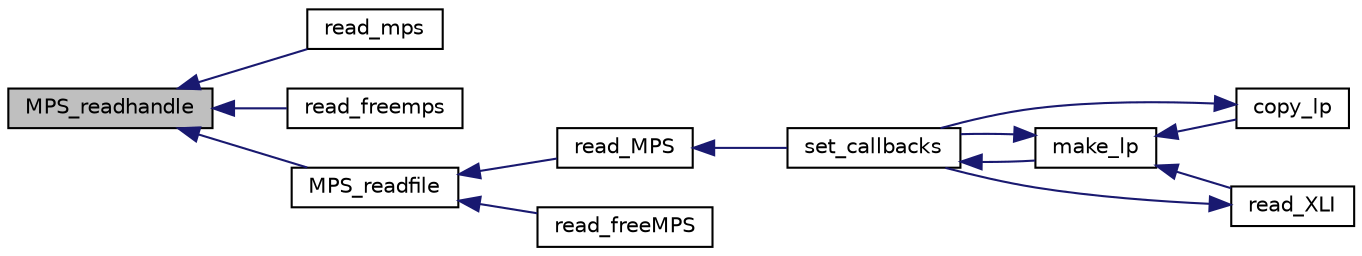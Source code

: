 digraph "MPS_readhandle"
{
  edge [fontname="Helvetica",fontsize="10",labelfontname="Helvetica",labelfontsize="10"];
  node [fontname="Helvetica",fontsize="10",shape=record];
  rankdir="LR";
  Node71 [label="MPS_readhandle",height=0.2,width=0.4,color="black", fillcolor="grey75", style="filled", fontcolor="black"];
  Node71 -> Node72 [dir="back",color="midnightblue",fontsize="10",style="solid",fontname="Helvetica"];
  Node72 [label="read_mps",height=0.2,width=0.4,color="black", fillcolor="white", style="filled",URL="$df/df7/lp__lib_8h.html#ab331749f216f3baa7cf785dbd1e891da"];
  Node71 -> Node73 [dir="back",color="midnightblue",fontsize="10",style="solid",fontname="Helvetica"];
  Node73 [label="read_freemps",height=0.2,width=0.4,color="black", fillcolor="white", style="filled",URL="$df/df7/lp__lib_8h.html#aa20d230557df91cec7878aeb9a54c080"];
  Node71 -> Node74 [dir="back",color="midnightblue",fontsize="10",style="solid",fontname="Helvetica"];
  Node74 [label="MPS_readfile",height=0.2,width=0.4,color="black", fillcolor="white", style="filled",URL="$d1/ddb/lp___m_p_s_8h.html#a252ece8e4e0ff97b9c4ffefcd5314fa2"];
  Node74 -> Node75 [dir="back",color="midnightblue",fontsize="10",style="solid",fontname="Helvetica"];
  Node75 [label="read_MPS",height=0.2,width=0.4,color="black", fillcolor="white", style="filled",URL="$df/df7/lp__lib_8h.html#ac9c857aa1327544dc606a451a50acd6f"];
  Node75 -> Node76 [dir="back",color="midnightblue",fontsize="10",style="solid",fontname="Helvetica"];
  Node76 [label="set_callbacks",height=0.2,width=0.4,color="black", fillcolor="white", style="filled",URL="$df/df7/lp__lib_8h.html#a929e8acb9704f61e16927c915c15cd07"];
  Node76 -> Node77 [dir="back",color="midnightblue",fontsize="10",style="solid",fontname="Helvetica"];
  Node77 [label="make_lp",height=0.2,width=0.4,color="black", fillcolor="white", style="filled",URL="$df/df7/lp__lib_8h.html#a68a0333d84dd944f67e2a0ec72e346a9"];
  Node77 -> Node78 [dir="back",color="midnightblue",fontsize="10",style="solid",fontname="Helvetica"];
  Node78 [label="copy_lp",height=0.2,width=0.4,color="black", fillcolor="white", style="filled",URL="$df/df7/lp__lib_8h.html#aca83ecdbc200b414db491306f3070ae9"];
  Node78 -> Node76 [dir="back",color="midnightblue",fontsize="10",style="solid",fontname="Helvetica"];
  Node77 -> Node76 [dir="back",color="midnightblue",fontsize="10",style="solid",fontname="Helvetica"];
  Node77 -> Node79 [dir="back",color="midnightblue",fontsize="10",style="solid",fontname="Helvetica"];
  Node79 [label="read_XLI",height=0.2,width=0.4,color="black", fillcolor="white", style="filled",URL="$df/df7/lp__lib_8h.html#a351dd803960ab0dae2b39f2c65d3a58d"];
  Node79 -> Node76 [dir="back",color="midnightblue",fontsize="10",style="solid",fontname="Helvetica"];
  Node74 -> Node80 [dir="back",color="midnightblue",fontsize="10",style="solid",fontname="Helvetica"];
  Node80 [label="read_freeMPS",height=0.2,width=0.4,color="black", fillcolor="white", style="filled",URL="$df/df7/lp__lib_8h.html#a37f88b0ab90b782cde7fb064a3a6797e"];
}
